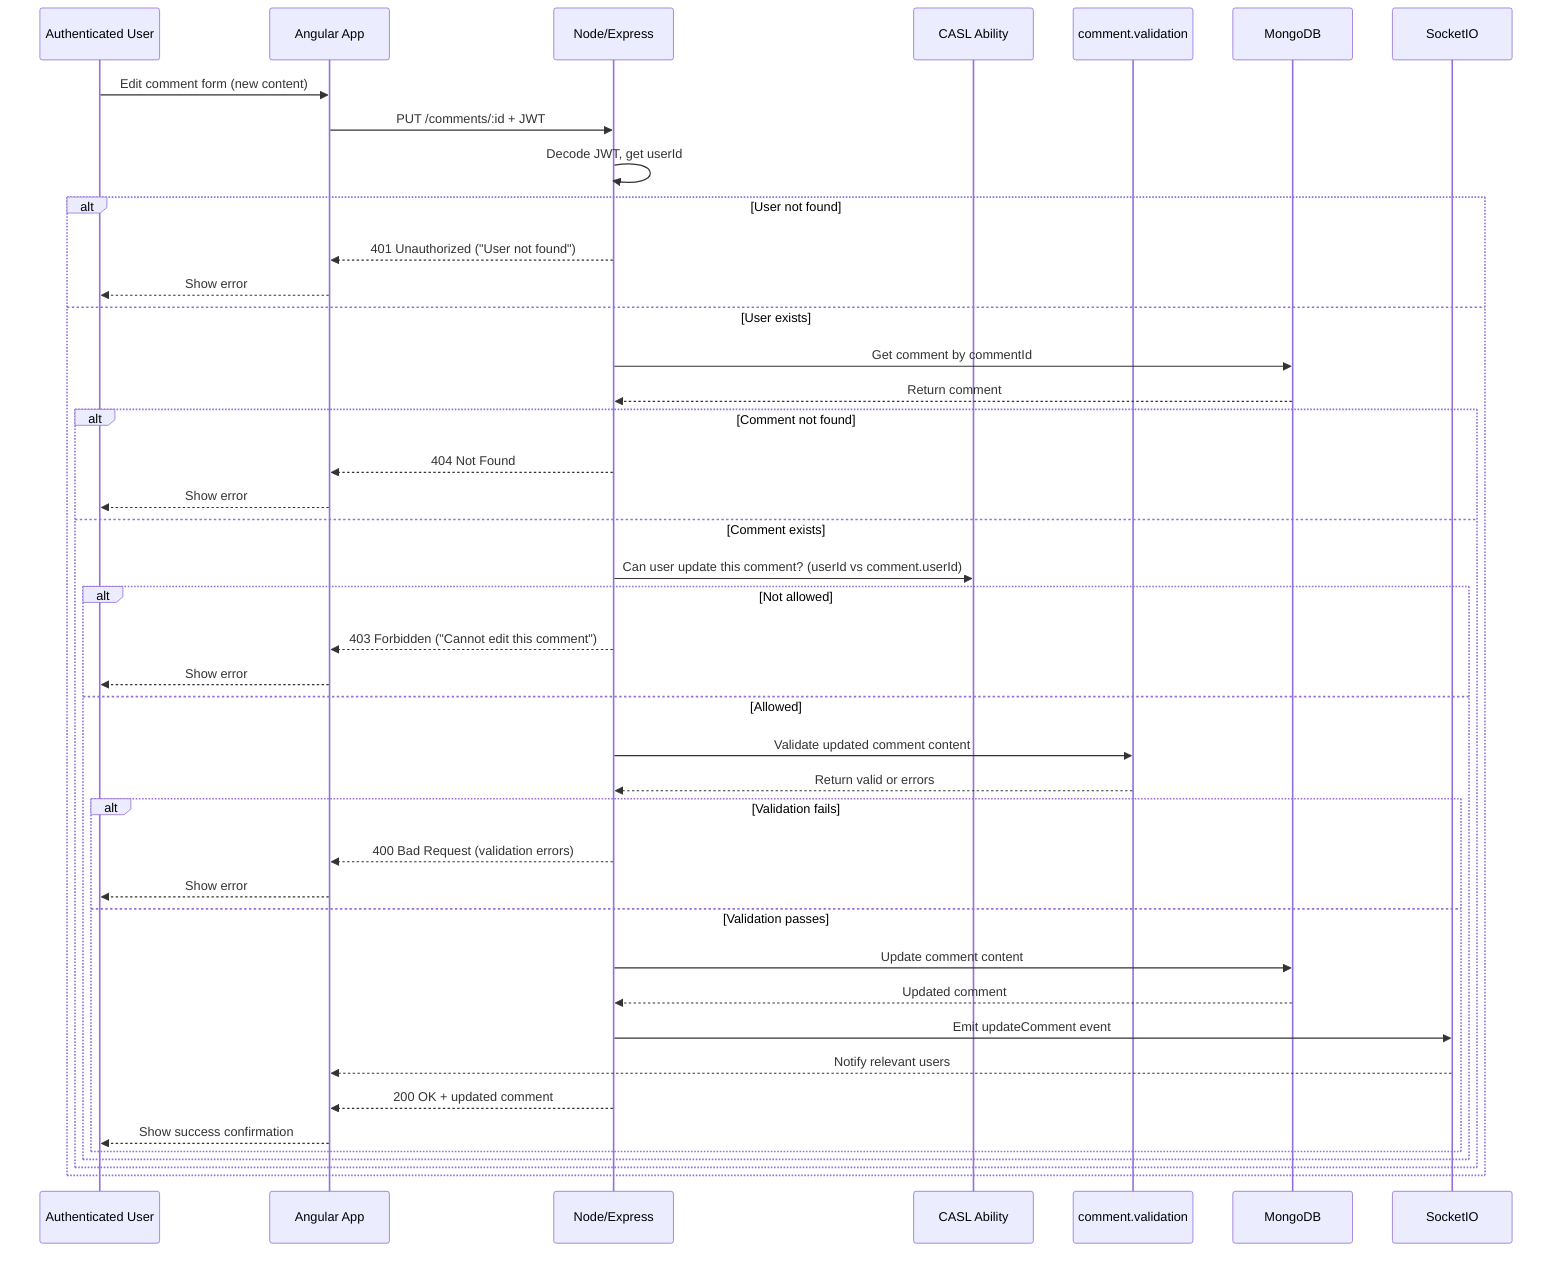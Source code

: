 sequenceDiagram
    participant User as Authenticated User
    participant Frontend as Angular App
    participant Backend as Node/Express
    participant Ability as CASL Ability
    participant Validation as comment.validation
    participant MongoDB

    %% User submits update
    User->>Frontend: Edit comment form (new content)
    Frontend->>Backend: PUT /comments/:id + JWT

    %% Step 1: Decode JWT & get userId
    Backend->>Backend: Decode JWT, get userId
    alt User not found
        Backend-->>Frontend: 401 Unauthorized ("User not found")
        Frontend-->>User: Show error
    else User exists
        %% Step 2: Fetch comment
        Backend->>MongoDB: Get comment by commentId
        MongoDB-->>Backend: Return comment
        alt Comment not found
            Backend-->>Frontend: 404 Not Found
            Frontend-->>User: Show error
        else Comment exists
            %% Step 3: Check ability with CASL
            Backend->>Ability: Can user update this comment? (userId vs comment.userId)
            alt Not allowed
                Backend-->>Frontend: 403 Forbidden ("Cannot edit this comment")
                Frontend-->>User: Show error
            else Allowed
                %% Step 4: Validate new content
                Backend->>Validation: Validate updated comment content
                Validation-->>Backend: Return valid or errors
                alt Validation fails
                    Backend-->>Frontend: 400 Bad Request (validation errors)
                    Frontend-->>User: Show error
                else Validation passes
                    %% Step 5: Update comment in DB
                    Backend->>MongoDB: Update comment content
                    MongoDB-->>Backend: Updated comment
                    %% Step 6: Real-time notification (optional)
                    Backend->>SocketIO: Emit updateComment event
                    SocketIO-->>Frontend: Notify relevant users
                    Backend-->>Frontend: 200 OK + updated comment
                    Frontend-->>User: Show success confirmation
                end
            end
        end
    end